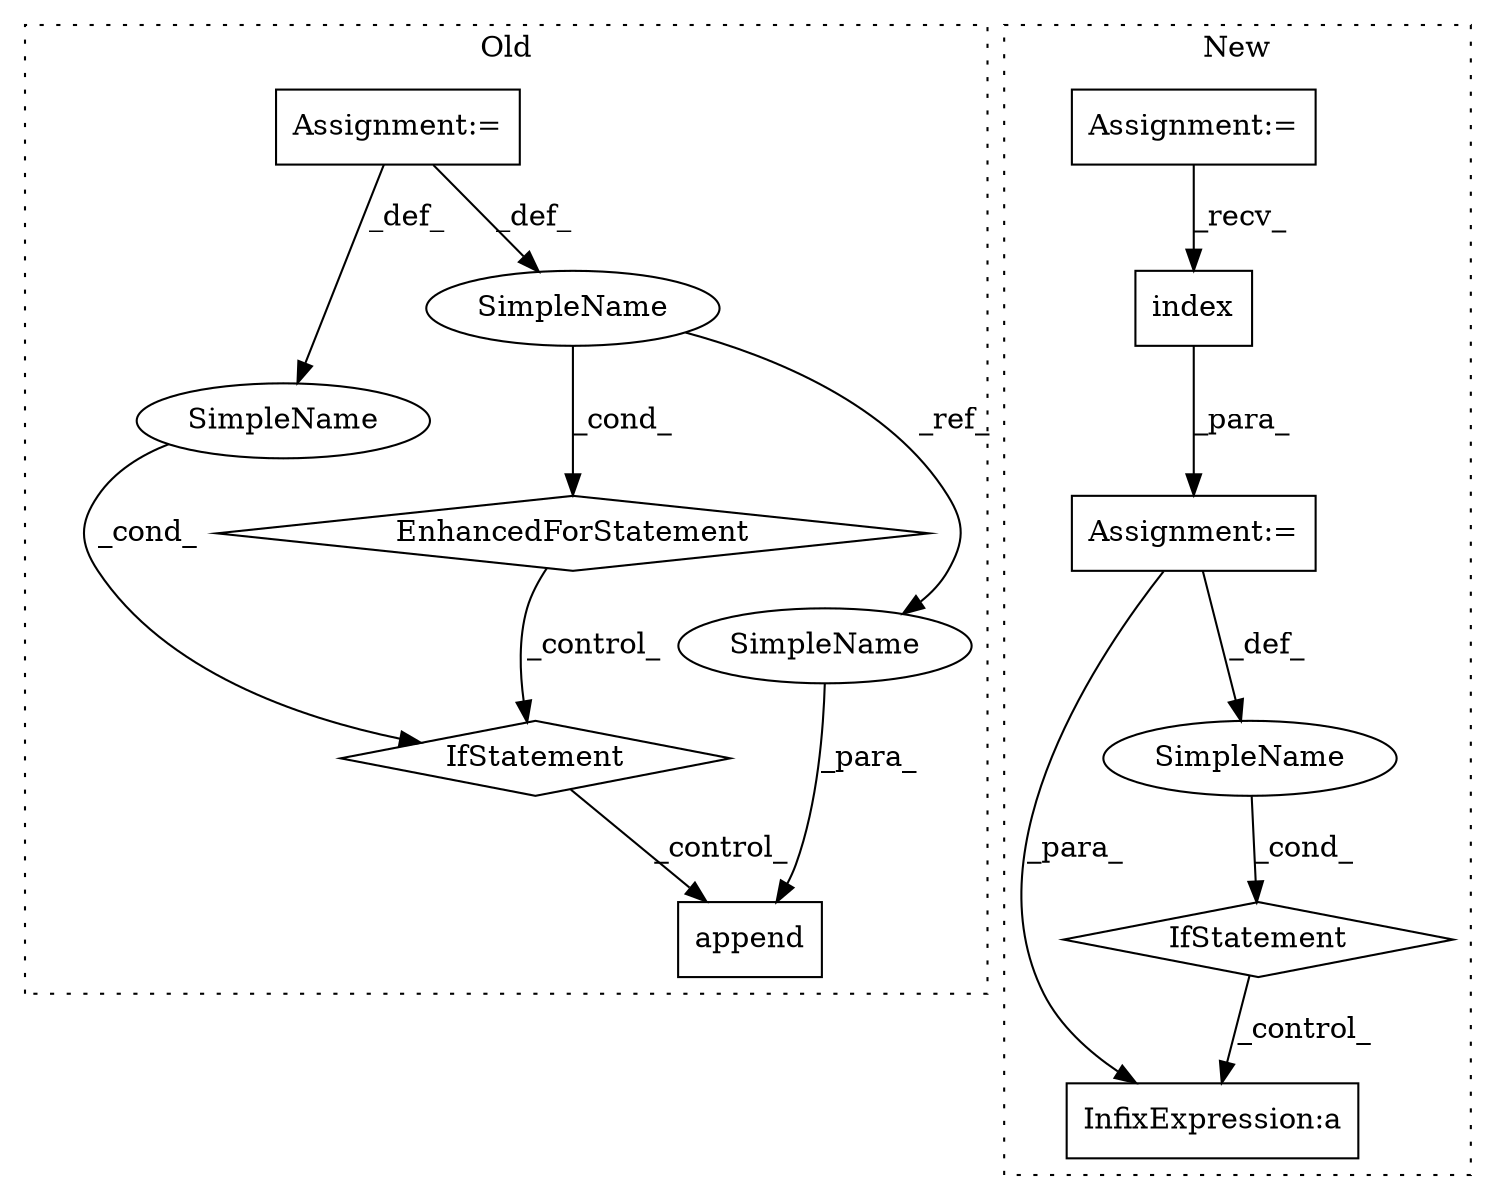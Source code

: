 digraph G {
subgraph cluster0 {
1 [label="append" a="32" s="4949,4961" l="7,1" shape="box"];
4 [label="IfStatement" a="25" s="4904,4926" l="4,2" shape="diamond"];
5 [label="SimpleName" a="42" s="" l="" shape="ellipse"];
7 [label="EnhancedForStatement" a="70" s="4817,4892" l="57,2" shape="diamond"];
11 [label="SimpleName" a="42" s="4878" l="5" shape="ellipse"];
12 [label="Assignment:=" a="7" s="4817,4892" l="57,2" shape="box"];
13 [label="SimpleName" a="42" s="4956" l="5" shape="ellipse"];
label = "Old";
style="dotted";
}
subgraph cluster1 {
2 [label="index" a="32" s="4812,4827" l="6,1" shape="box"];
3 [label="Assignment:=" a="7" s="4801" l="1" shape="box"];
6 [label="Assignment:=" a="7" s="4685" l="12" shape="box"];
8 [label="IfStatement" a="25" s="4879" l="3" shape="diamond"];
9 [label="InfixExpression:a" a="27" s="4925" l="3" shape="box"];
10 [label="SimpleName" a="42" s="" l="" shape="ellipse"];
label = "New";
style="dotted";
}
2 -> 3 [label="_para_"];
3 -> 9 [label="_para_"];
3 -> 10 [label="_def_"];
4 -> 1 [label="_control_"];
5 -> 4 [label="_cond_"];
6 -> 2 [label="_recv_"];
7 -> 4 [label="_control_"];
8 -> 9 [label="_control_"];
10 -> 8 [label="_cond_"];
11 -> 7 [label="_cond_"];
11 -> 13 [label="_ref_"];
12 -> 5 [label="_def_"];
12 -> 11 [label="_def_"];
13 -> 1 [label="_para_"];
}